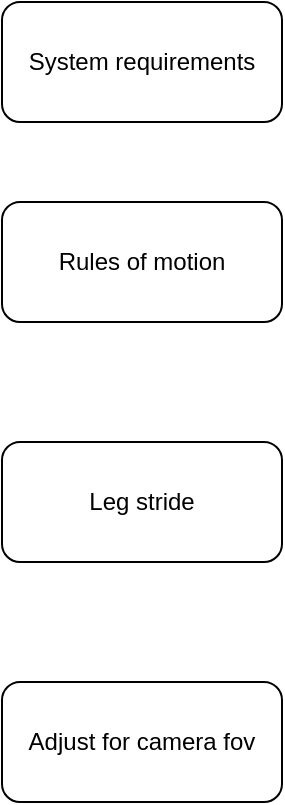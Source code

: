 <mxfile version="25.0.3">
  <diagram name="Page-1" id="iAuyqC9wymLPWFgELTDJ">
    <mxGraphModel dx="1395" dy="784" grid="1" gridSize="10" guides="1" tooltips="1" connect="1" arrows="1" fold="1" page="1" pageScale="1" pageWidth="850" pageHeight="1100" math="0" shadow="0">
      <root>
        <mxCell id="0" />
        <mxCell id="1" parent="0" />
        <mxCell id="V0RjbLDTPT6KQcX2KNsg-3" value="System requirements" style="rounded=1;whiteSpace=wrap;html=1;" vertex="1" parent="1">
          <mxGeometry x="150" y="130" width="140" height="60" as="geometry" />
        </mxCell>
        <mxCell id="V0RjbLDTPT6KQcX2KNsg-4" value="Rules of motion" style="rounded=1;whiteSpace=wrap;html=1;" vertex="1" parent="1">
          <mxGeometry x="150" y="230" width="140" height="60" as="geometry" />
        </mxCell>
        <mxCell id="V0RjbLDTPT6KQcX2KNsg-6" value="Leg stride" style="rounded=1;whiteSpace=wrap;html=1;" vertex="1" parent="1">
          <mxGeometry x="150" y="350" width="140" height="60" as="geometry" />
        </mxCell>
        <mxCell id="V0RjbLDTPT6KQcX2KNsg-7" value="Adjust for camera fov" style="rounded=1;whiteSpace=wrap;html=1;" vertex="1" parent="1">
          <mxGeometry x="150" y="470" width="140" height="60" as="geometry" />
        </mxCell>
      </root>
    </mxGraphModel>
  </diagram>
</mxfile>
